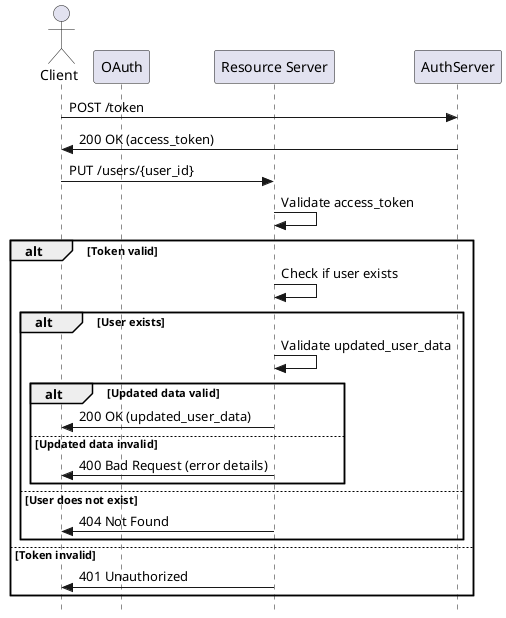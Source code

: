 @startuml lab02_zad01_update
skinparam Style strictuml

actor Client as Client
participant "OAuth" as OAuth
participant "Resource Server" as ResourceServer

Client -> AuthServer: POST /token
AuthServer -> Client: 200 OK (access_token)

Client -> ResourceServer: PUT /users/{user_id}
ResourceServer -> ResourceServer: Validate access_token
alt Token valid
    ResourceServer -> ResourceServer: Check if user exists
    alt User exists
        ResourceServer -> ResourceServer: Validate updated_user_data
        alt Updated data valid
            ResourceServer -> Client: 200 OK (updated_user_data)
        else Updated data invalid
            ResourceServer -> Client: 400 Bad Request (error details)
        end
    else User does not exist
        ResourceServer -> Client: 404 Not Found
    end
else Token invalid
    ResourceServer -> Client: 401 Unauthorized
end
@enduml
